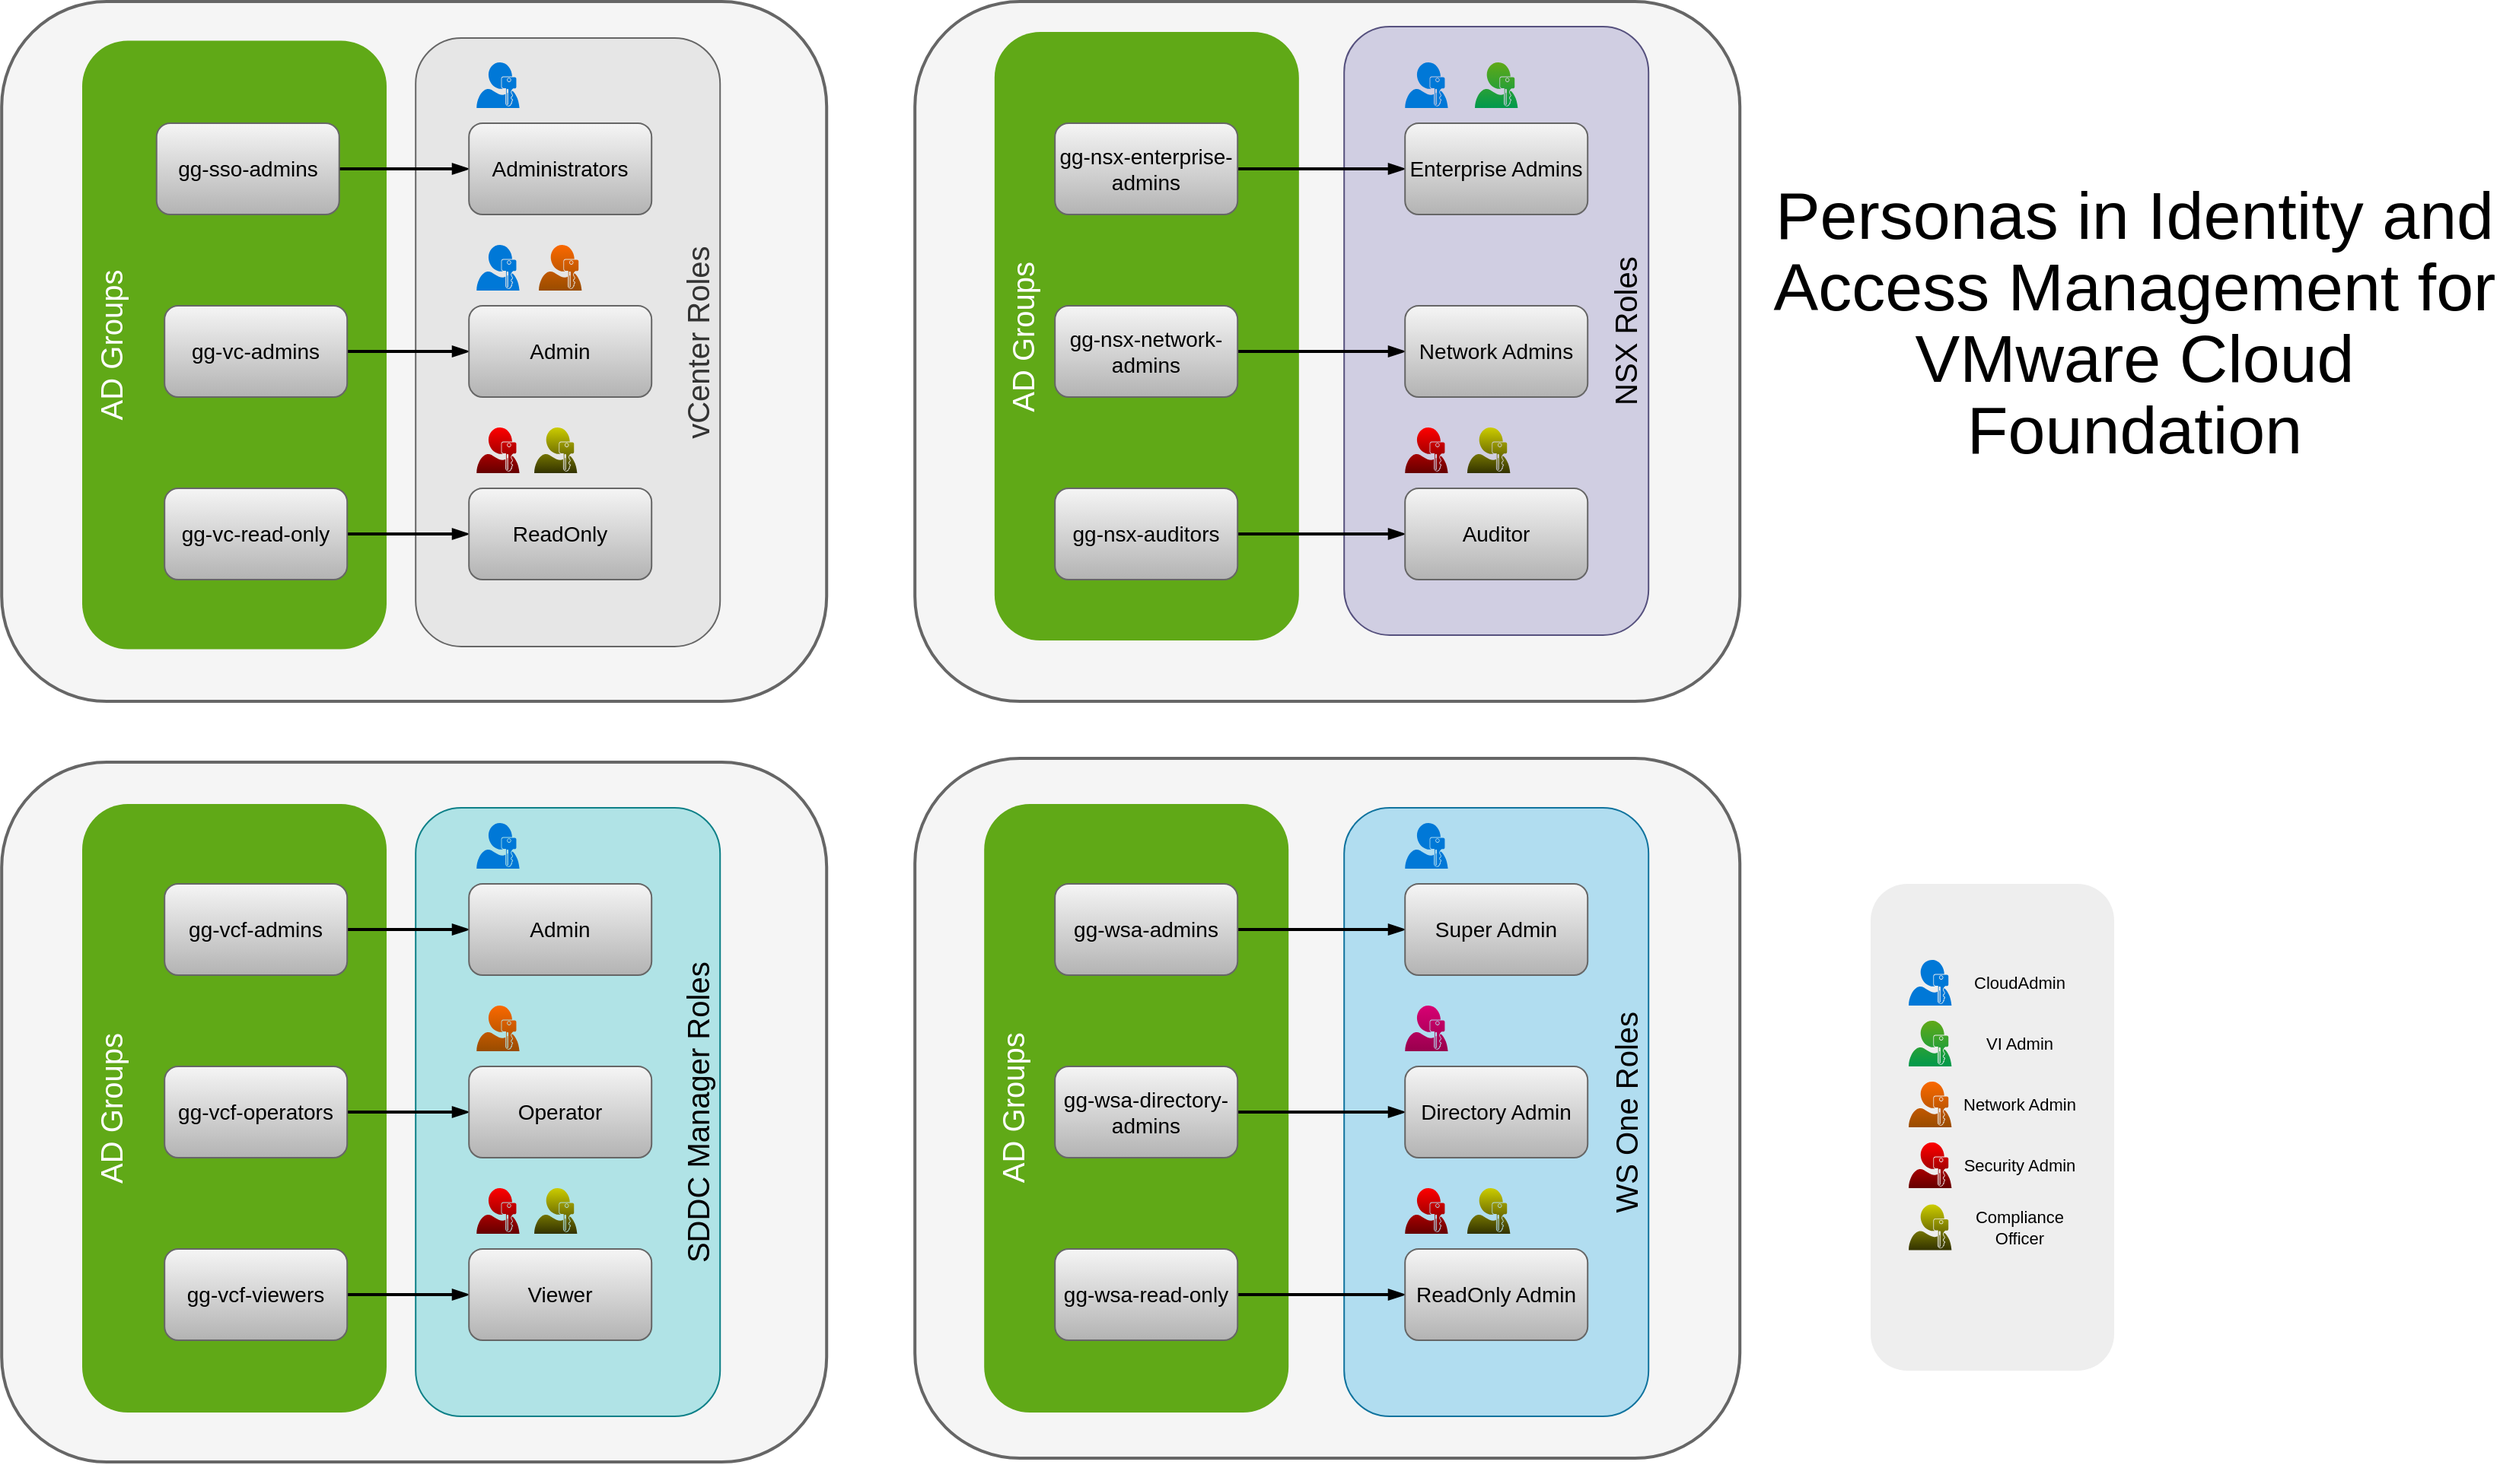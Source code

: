 <mxfile version="21.7.2" type="device">
  <diagram name="Page-1" id="Tzj40o2FrFfwRl1cICiR">
    <mxGraphModel dx="3107" dy="1645" grid="1" gridSize="10" guides="1" tooltips="1" connect="1" arrows="1" fold="1" page="1" pageScale="1" pageWidth="850" pageHeight="1100" math="0" shadow="0">
      <root>
        <mxCell id="0" />
        <mxCell id="1" parent="0" />
        <mxCell id="ZLiErKg_-uw5K33S-qdF-89" value="" style="rounded=1;whiteSpace=wrap;html=1;fontFamily=Helvetica;fontSize=11;fillColor=#eeeeee;strokeColor=none;" vertex="1" parent="1">
          <mxGeometry x="1275" y="660" width="160" height="320" as="geometry" />
        </mxCell>
        <mxCell id="ZLiErKg_-uw5K33S-qdF-22" value="" style="rounded=1;whiteSpace=wrap;html=1;fillColor=#f5f5f5;strokeColor=#666666;fontColor=#333333;strokeWidth=2;fontSize=14;" vertex="1" parent="1">
          <mxGeometry x="647.1" y="577.5" width="542" height="460" as="geometry" />
        </mxCell>
        <mxCell id="ZLiErKg_-uw5K33S-qdF-73" value="AD Groups" style="text;html=1;strokeColor=none;fillColor=#60a917;align=center;verticalAlign=top;whiteSpace=wrap;rounded=1;fontSize=20;fontFamily=Helvetica;fontColor=#ffffff;rotation=-90;" vertex="1" parent="1">
          <mxGeometry x="592.6" y="707.5" width="400" height="200" as="geometry" />
        </mxCell>
        <mxCell id="ZLiErKg_-uw5K33S-qdF-74" value="WS One Roles" style="text;html=1;align=center;verticalAlign=bottom;whiteSpace=wrap;rounded=1;fontSize=20;fontFamily=Helvetica;rotation=-90;fillColor=#b1ddf0;strokeColor=#10739e;" vertex="1" parent="1">
          <mxGeometry x="829.1" y="710" width="400" height="200" as="geometry" />
        </mxCell>
        <mxCell id="ZLiErKg_-uw5K33S-qdF-8" value="" style="rounded=1;whiteSpace=wrap;html=1;fillColor=#f5f5f5;strokeColor=#666666;fontColor=#333333;strokeWidth=2;fontSize=14;" vertex="1" parent="1">
          <mxGeometry x="47.1" y="580" width="542" height="460" as="geometry" />
        </mxCell>
        <mxCell id="ZLiErKg_-uw5K33S-qdF-71" value="AD Groups" style="text;html=1;strokeColor=none;fillColor=#60a917;align=center;verticalAlign=top;whiteSpace=wrap;rounded=1;fontSize=20;fontFamily=Helvetica;fontColor=#ffffff;rotation=-90;" vertex="1" parent="1">
          <mxGeometry y="707.5" width="400" height="200" as="geometry" />
        </mxCell>
        <mxCell id="ZLiErKg_-uw5K33S-qdF-72" value="SDDC Manager Roles" style="text;html=1;align=center;verticalAlign=bottom;whiteSpace=wrap;rounded=1;fontSize=20;fontFamily=Helvetica;rotation=-90;fillColor=#b0e3e6;strokeColor=#0e8088;" vertex="1" parent="1">
          <mxGeometry x="219.1" y="710" width="400" height="200" as="geometry" />
        </mxCell>
        <mxCell id="ZLiErKg_-uw5K33S-qdF-15" value="" style="rounded=1;whiteSpace=wrap;html=1;fillColor=#f5f5f5;strokeColor=#666666;fontColor=#333333;strokeWidth=2;fontSize=14;" vertex="1" parent="1">
          <mxGeometry x="647.1" y="80" width="542" height="460" as="geometry" />
        </mxCell>
        <mxCell id="ZLiErKg_-uw5K33S-qdF-69" value="NSX Roles" style="text;html=1;align=center;verticalAlign=bottom;whiteSpace=wrap;rounded=1;fontSize=20;fontFamily=Helvetica;rotation=-90;fillColor=#d0cee2;strokeColor=#56517e;" vertex="1" parent="1">
          <mxGeometry x="829.1" y="196.46" width="400" height="200" as="geometry" />
        </mxCell>
        <mxCell id="ZLiErKg_-uw5K33S-qdF-70" value="AD Groups" style="text;html=1;strokeColor=none;fillColor=#60a917;align=center;verticalAlign=top;whiteSpace=wrap;rounded=1;fontSize=20;fontFamily=Helvetica;fontColor=#ffffff;rotation=-90;" vertex="1" parent="1">
          <mxGeometry x="599.42" y="200" width="400" height="200" as="geometry" />
        </mxCell>
        <mxCell id="ZLiErKg_-uw5K33S-qdF-7" value="" style="rounded=1;whiteSpace=wrap;html=1;fillColor=#f5f5f5;strokeColor=#666666;fontColor=#333333;strokeWidth=2;fontSize=14;" vertex="1" parent="1">
          <mxGeometry x="47.1" y="80" width="542" height="460" as="geometry" />
        </mxCell>
        <mxCell id="ZLiErKg_-uw5K33S-qdF-68" value="vCenter Roles" style="text;html=1;align=center;verticalAlign=bottom;whiteSpace=wrap;rounded=1;fontSize=20;fontFamily=Helvetica;rotation=-90;fillColor=#E6E6E6;fontColor=#333333;strokeColor=#666666;" vertex="1" parent="1">
          <mxGeometry x="219.1" y="203.96" width="400" height="200" as="geometry" />
        </mxCell>
        <mxCell id="ZLiErKg_-uw5K33S-qdF-67" value="AD Groups" style="text;html=1;strokeColor=none;fillColor=#60a917;align=center;verticalAlign=top;whiteSpace=wrap;rounded=1;fontSize=20;fontFamily=Helvetica;fontColor=#ffffff;rotation=-90;" vertex="1" parent="1">
          <mxGeometry y="205.73" width="400" height="200" as="geometry" />
        </mxCell>
        <mxCell id="ZLiErKg_-uw5K33S-qdF-51" value="" style="edgeStyle=orthogonalEdgeStyle;rounded=0;orthogonalLoop=1;jettySize=auto;html=1;endArrow=blockThin;endFill=1;strokeWidth=2;" edge="1" parent="1" source="ZLiErKg_-uw5K33S-qdF-1" target="ZLiErKg_-uw5K33S-qdF-2">
          <mxGeometry relative="1" as="geometry" />
        </mxCell>
        <mxCell id="ZLiErKg_-uw5K33S-qdF-1" value="&lt;font style=&quot;font-size: 14px;&quot;&gt;gg-sso-admins&lt;/font&gt;" style="rounded=1;whiteSpace=wrap;html=1;fillColor=#f5f5f5;strokeColor=#666666;gradientColor=#b3b3b3;fontSize=14;" vertex="1" parent="1">
          <mxGeometry x="148.875" y="160" width="120" height="60" as="geometry" />
        </mxCell>
        <mxCell id="ZLiErKg_-uw5K33S-qdF-2" value="&lt;font style=&quot;font-size: 14px;&quot;&gt;Administrators&lt;/font&gt;" style="rounded=1;whiteSpace=wrap;html=1;fillColor=#f5f5f5;strokeColor=#666666;gradientColor=#b3b3b3;fontSize=14;" vertex="1" parent="1">
          <mxGeometry x="354.1" y="160" width="120" height="60" as="geometry" />
        </mxCell>
        <mxCell id="ZLiErKg_-uw5K33S-qdF-52" value="" style="edgeStyle=orthogonalEdgeStyle;shape=connector;rounded=0;orthogonalLoop=1;jettySize=auto;html=1;labelBackgroundColor=default;strokeColor=default;strokeWidth=2;fontFamily=Helvetica;fontSize=11;fontColor=default;endArrow=blockThin;endFill=1;" edge="1" parent="1" source="ZLiErKg_-uw5K33S-qdF-3" target="ZLiErKg_-uw5K33S-qdF-5">
          <mxGeometry relative="1" as="geometry" />
        </mxCell>
        <mxCell id="ZLiErKg_-uw5K33S-qdF-3" value="gg-vc-admins" style="rounded=1;whiteSpace=wrap;html=1;fillColor=#f5f5f5;strokeColor=#666666;fontSize=14;gradientColor=#b3b3b3;" vertex="1" parent="1">
          <mxGeometry x="154.1" y="280" width="120" height="60" as="geometry" />
        </mxCell>
        <mxCell id="ZLiErKg_-uw5K33S-qdF-53" value="" style="edgeStyle=orthogonalEdgeStyle;shape=connector;rounded=0;orthogonalLoop=1;jettySize=auto;html=1;labelBackgroundColor=default;strokeColor=default;strokeWidth=2;fontFamily=Helvetica;fontSize=11;fontColor=default;endArrow=blockThin;endFill=1;" edge="1" parent="1" source="ZLiErKg_-uw5K33S-qdF-4" target="ZLiErKg_-uw5K33S-qdF-6">
          <mxGeometry relative="1" as="geometry" />
        </mxCell>
        <mxCell id="ZLiErKg_-uw5K33S-qdF-4" value="gg-vc-read-only" style="rounded=1;whiteSpace=wrap;html=1;fillColor=#f5f5f5;strokeColor=#666666;fontSize=14;gradientColor=#b3b3b3;" vertex="1" parent="1">
          <mxGeometry x="154.1" y="400" width="120" height="60" as="geometry" />
        </mxCell>
        <mxCell id="ZLiErKg_-uw5K33S-qdF-5" value="Admin" style="rounded=1;whiteSpace=wrap;html=1;fillColor=#f5f5f5;strokeColor=#666666;fontSize=14;gradientColor=#b3b3b3;" vertex="1" parent="1">
          <mxGeometry x="354.1" y="280" width="120" height="60" as="geometry" />
        </mxCell>
        <mxCell id="ZLiErKg_-uw5K33S-qdF-6" value="ReadOnly" style="rounded=1;whiteSpace=wrap;html=1;fillColor=#f5f5f5;strokeColor=#666666;fontSize=14;gradientColor=#b3b3b3;" vertex="1" parent="1">
          <mxGeometry x="354.1" y="400" width="120" height="60" as="geometry" />
        </mxCell>
        <mxCell id="ZLiErKg_-uw5K33S-qdF-59" value="" style="edgeStyle=orthogonalEdgeStyle;shape=connector;rounded=0;orthogonalLoop=1;jettySize=auto;html=1;labelBackgroundColor=default;strokeColor=default;strokeWidth=2;fontFamily=Helvetica;fontSize=11;fontColor=default;endArrow=blockThin;endFill=1;" edge="1" parent="1" source="ZLiErKg_-uw5K33S-qdF-9" target="ZLiErKg_-uw5K33S-qdF-12">
          <mxGeometry relative="1" as="geometry" />
        </mxCell>
        <mxCell id="ZLiErKg_-uw5K33S-qdF-9" value="gg-vcf-viewers" style="rounded=1;whiteSpace=wrap;html=1;fillColor=#f5f5f5;strokeColor=#666666;fontSize=14;gradientColor=#b3b3b3;" vertex="1" parent="1">
          <mxGeometry x="154.1" y="900" width="120" height="60" as="geometry" />
        </mxCell>
        <mxCell id="ZLiErKg_-uw5K33S-qdF-58" value="" style="edgeStyle=orthogonalEdgeStyle;shape=connector;rounded=0;orthogonalLoop=1;jettySize=auto;html=1;labelBackgroundColor=default;strokeColor=default;strokeWidth=2;fontFamily=Helvetica;fontSize=11;fontColor=default;endArrow=blockThin;endFill=1;" edge="1" parent="1" source="ZLiErKg_-uw5K33S-qdF-10" target="ZLiErKg_-uw5K33S-qdF-13">
          <mxGeometry relative="1" as="geometry" />
        </mxCell>
        <mxCell id="ZLiErKg_-uw5K33S-qdF-10" value="gg-vcf-operators" style="rounded=1;whiteSpace=wrap;html=1;fillColor=#f5f5f5;strokeColor=#666666;fontSize=14;gradientColor=#b3b3b3;" vertex="1" parent="1">
          <mxGeometry x="154.1" y="780" width="120" height="60" as="geometry" />
        </mxCell>
        <mxCell id="ZLiErKg_-uw5K33S-qdF-57" value="" style="edgeStyle=orthogonalEdgeStyle;shape=connector;rounded=0;orthogonalLoop=1;jettySize=auto;html=1;labelBackgroundColor=default;strokeColor=default;strokeWidth=2;fontFamily=Helvetica;fontSize=11;fontColor=default;endArrow=blockThin;endFill=1;" edge="1" parent="1" source="ZLiErKg_-uw5K33S-qdF-11" target="ZLiErKg_-uw5K33S-qdF-14">
          <mxGeometry relative="1" as="geometry" />
        </mxCell>
        <mxCell id="ZLiErKg_-uw5K33S-qdF-11" value="&lt;font style=&quot;font-size: 14px;&quot;&gt;gg-vcf-admins&lt;/font&gt;" style="rounded=1;whiteSpace=wrap;html=1;fillColor=#f5f5f5;strokeColor=#666666;gradientColor=#b3b3b3;fontSize=14;" vertex="1" parent="1">
          <mxGeometry x="154.1" y="660" width="120" height="60" as="geometry" />
        </mxCell>
        <mxCell id="ZLiErKg_-uw5K33S-qdF-12" value="Viewer" style="rounded=1;whiteSpace=wrap;html=1;fillColor=#f5f5f5;strokeColor=#666666;fontSize=14;gradientColor=#b3b3b3;" vertex="1" parent="1">
          <mxGeometry x="354.1" y="900" width="120" height="60" as="geometry" />
        </mxCell>
        <mxCell id="ZLiErKg_-uw5K33S-qdF-13" value="Operator" style="rounded=1;whiteSpace=wrap;html=1;fillColor=#f5f5f5;strokeColor=#666666;fontSize=14;gradientColor=#b3b3b3;" vertex="1" parent="1">
          <mxGeometry x="354.1" y="780" width="120" height="60" as="geometry" />
        </mxCell>
        <mxCell id="ZLiErKg_-uw5K33S-qdF-14" value="&lt;span style=&quot;font-size: 14px;&quot;&gt;Admin&lt;/span&gt;" style="rounded=1;whiteSpace=wrap;html=1;fillColor=#f5f5f5;strokeColor=#666666;gradientColor=#b3b3b3;fontSize=14;" vertex="1" parent="1">
          <mxGeometry x="354.1" y="660" width="120" height="60" as="geometry" />
        </mxCell>
        <mxCell id="ZLiErKg_-uw5K33S-qdF-54" value="" style="edgeStyle=orthogonalEdgeStyle;shape=connector;rounded=0;orthogonalLoop=1;jettySize=auto;html=1;labelBackgroundColor=default;strokeColor=default;strokeWidth=2;fontFamily=Helvetica;fontSize=11;fontColor=default;endArrow=blockThin;endFill=1;" edge="1" parent="1" source="ZLiErKg_-uw5K33S-qdF-16" target="ZLiErKg_-uw5K33S-qdF-19">
          <mxGeometry relative="1" as="geometry" />
        </mxCell>
        <mxCell id="ZLiErKg_-uw5K33S-qdF-16" value="&lt;font style=&quot;font-size: 14px;&quot;&gt;gg-nsx-enterprise-admins&lt;/font&gt;" style="rounded=1;whiteSpace=wrap;html=1;fillColor=#f5f5f5;strokeColor=#666666;gradientColor=#b3b3b3;fontSize=14;" vertex="1" parent="1">
          <mxGeometry x="739.1" y="160" width="120" height="60" as="geometry" />
        </mxCell>
        <mxCell id="ZLiErKg_-uw5K33S-qdF-55" value="" style="edgeStyle=orthogonalEdgeStyle;shape=connector;rounded=0;orthogonalLoop=1;jettySize=auto;html=1;labelBackgroundColor=default;strokeColor=default;strokeWidth=2;fontFamily=Helvetica;fontSize=11;fontColor=default;endArrow=blockThin;endFill=1;" edge="1" parent="1" source="ZLiErKg_-uw5K33S-qdF-17" target="ZLiErKg_-uw5K33S-qdF-20">
          <mxGeometry relative="1" as="geometry" />
        </mxCell>
        <mxCell id="ZLiErKg_-uw5K33S-qdF-17" value="gg-nsx-network-admins" style="rounded=1;whiteSpace=wrap;html=1;fillColor=#f5f5f5;strokeColor=#666666;fontSize=14;gradientColor=#b3b3b3;" vertex="1" parent="1">
          <mxGeometry x="739.1" y="280" width="120" height="60" as="geometry" />
        </mxCell>
        <mxCell id="ZLiErKg_-uw5K33S-qdF-56" value="" style="edgeStyle=orthogonalEdgeStyle;shape=connector;rounded=0;orthogonalLoop=1;jettySize=auto;html=1;labelBackgroundColor=default;strokeColor=default;strokeWidth=2;fontFamily=Helvetica;fontSize=11;fontColor=default;endArrow=blockThin;endFill=1;" edge="1" parent="1" source="ZLiErKg_-uw5K33S-qdF-18" target="ZLiErKg_-uw5K33S-qdF-21">
          <mxGeometry relative="1" as="geometry" />
        </mxCell>
        <mxCell id="ZLiErKg_-uw5K33S-qdF-18" value="gg-nsx-auditors" style="rounded=1;whiteSpace=wrap;html=1;fillColor=#f5f5f5;strokeColor=#666666;fontSize=14;gradientColor=#b3b3b3;" vertex="1" parent="1">
          <mxGeometry x="739.1" y="400" width="120" height="60" as="geometry" />
        </mxCell>
        <mxCell id="ZLiErKg_-uw5K33S-qdF-19" value="Enterprise Admins" style="rounded=1;whiteSpace=wrap;html=1;fillColor=#f5f5f5;strokeColor=#666666;gradientColor=#b3b3b3;fontSize=14;" vertex="1" parent="1">
          <mxGeometry x="969.1" y="160" width="120" height="60" as="geometry" />
        </mxCell>
        <mxCell id="ZLiErKg_-uw5K33S-qdF-20" value="Network Admins" style="rounded=1;whiteSpace=wrap;html=1;fillColor=#f5f5f5;strokeColor=#666666;fontSize=14;gradientColor=#b3b3b3;" vertex="1" parent="1">
          <mxGeometry x="969.1" y="280" width="120" height="60" as="geometry" />
        </mxCell>
        <mxCell id="ZLiErKg_-uw5K33S-qdF-21" value="Auditor" style="rounded=1;whiteSpace=wrap;html=1;fillColor=#f5f5f5;strokeColor=#666666;fontSize=14;gradientColor=#b3b3b3;" vertex="1" parent="1">
          <mxGeometry x="969.1" y="400" width="120" height="60" as="geometry" />
        </mxCell>
        <mxCell id="ZLiErKg_-uw5K33S-qdF-60" value="" style="edgeStyle=orthogonalEdgeStyle;shape=connector;rounded=0;orthogonalLoop=1;jettySize=auto;html=1;labelBackgroundColor=default;strokeColor=default;strokeWidth=2;fontFamily=Helvetica;fontSize=11;fontColor=default;endArrow=blockThin;endFill=1;" edge="1" parent="1" source="ZLiErKg_-uw5K33S-qdF-23" target="ZLiErKg_-uw5K33S-qdF-26">
          <mxGeometry relative="1" as="geometry" />
        </mxCell>
        <mxCell id="ZLiErKg_-uw5K33S-qdF-23" value="gg-wsa-admins" style="rounded=1;whiteSpace=wrap;html=1;fillColor=#f5f5f5;strokeColor=#666666;gradientColor=#b3b3b3;fontSize=14;" vertex="1" parent="1">
          <mxGeometry x="739.1" y="660" width="120" height="60" as="geometry" />
        </mxCell>
        <mxCell id="ZLiErKg_-uw5K33S-qdF-61" value="" style="edgeStyle=orthogonalEdgeStyle;shape=connector;rounded=0;orthogonalLoop=1;jettySize=auto;html=1;labelBackgroundColor=default;strokeColor=default;strokeWidth=2;fontFamily=Helvetica;fontSize=11;fontColor=default;endArrow=blockThin;endFill=1;" edge="1" parent="1" source="ZLiErKg_-uw5K33S-qdF-24" target="ZLiErKg_-uw5K33S-qdF-27">
          <mxGeometry relative="1" as="geometry" />
        </mxCell>
        <mxCell id="ZLiErKg_-uw5K33S-qdF-24" value="gg-wsa-directory-admins" style="rounded=1;whiteSpace=wrap;html=1;fillColor=#f5f5f5;strokeColor=#666666;fontSize=14;gradientColor=#b3b3b3;" vertex="1" parent="1">
          <mxGeometry x="739.1" y="780" width="120" height="60" as="geometry" />
        </mxCell>
        <mxCell id="ZLiErKg_-uw5K33S-qdF-62" value="" style="edgeStyle=orthogonalEdgeStyle;shape=connector;rounded=0;orthogonalLoop=1;jettySize=auto;html=1;labelBackgroundColor=default;strokeColor=default;strokeWidth=2;fontFamily=Helvetica;fontSize=11;fontColor=default;endArrow=blockThin;endFill=1;" edge="1" parent="1" source="ZLiErKg_-uw5K33S-qdF-25" target="ZLiErKg_-uw5K33S-qdF-28">
          <mxGeometry relative="1" as="geometry" />
        </mxCell>
        <mxCell id="ZLiErKg_-uw5K33S-qdF-25" value="gg-wsa-read-only" style="rounded=1;whiteSpace=wrap;html=1;fillColor=#f5f5f5;strokeColor=#666666;fontSize=14;gradientColor=#b3b3b3;" vertex="1" parent="1">
          <mxGeometry x="739.1" y="900" width="120" height="60" as="geometry" />
        </mxCell>
        <mxCell id="ZLiErKg_-uw5K33S-qdF-26" value="Super Admin" style="rounded=1;whiteSpace=wrap;html=1;fillColor=#f5f5f5;strokeColor=#666666;gradientColor=#b3b3b3;fontSize=14;" vertex="1" parent="1">
          <mxGeometry x="969.1" y="660" width="120" height="60" as="geometry" />
        </mxCell>
        <mxCell id="ZLiErKg_-uw5K33S-qdF-27" value="Directory Admin" style="rounded=1;whiteSpace=wrap;html=1;fillColor=#f5f5f5;strokeColor=#666666;fontSize=14;gradientColor=#b3b3b3;" vertex="1" parent="1">
          <mxGeometry x="969.1" y="780" width="120" height="60" as="geometry" />
        </mxCell>
        <mxCell id="ZLiErKg_-uw5K33S-qdF-28" value="ReadOnly Admin" style="rounded=1;whiteSpace=wrap;html=1;fillColor=#f5f5f5;strokeColor=#666666;fontSize=14;gradientColor=#b3b3b3;" vertex="1" parent="1">
          <mxGeometry x="969.1" y="900" width="120" height="60" as="geometry" />
        </mxCell>
        <mxCell id="ZLiErKg_-uw5K33S-qdF-30" value="" style="sketch=0;aspect=fixed;pointerEvents=1;shadow=0;dashed=0;html=1;strokeColor=none;labelPosition=center;verticalLabelPosition=bottom;verticalAlign=top;align=center;shape=mxgraph.mscae.enterprise.user_permissions;fillColor=#0078D7;" vertex="1" parent="1">
          <mxGeometry x="359.1" y="120" width="28.2" height="30" as="geometry" />
        </mxCell>
        <mxCell id="ZLiErKg_-uw5K33S-qdF-31" value="" style="sketch=0;aspect=fixed;pointerEvents=1;shadow=0;dashed=0;html=1;strokeColor=none;labelPosition=center;verticalLabelPosition=bottom;verticalAlign=top;align=center;shape=mxgraph.mscae.enterprise.user_permissions;fillColor=#0078D7;" vertex="1" parent="1">
          <mxGeometry x="359.1" y="240" width="28.2" height="30" as="geometry" />
        </mxCell>
        <mxCell id="ZLiErKg_-uw5K33S-qdF-32" value="" style="sketch=0;aspect=fixed;pointerEvents=1;shadow=0;dashed=0;html=1;strokeColor=none;labelPosition=center;verticalLabelPosition=bottom;verticalAlign=top;align=center;shape=mxgraph.mscae.enterprise.user_permissions;fillColor=#0078D7;" vertex="1" parent="1">
          <mxGeometry x="969.1" y="120" width="28.2" height="30" as="geometry" />
        </mxCell>
        <mxCell id="ZLiErKg_-uw5K33S-qdF-34" value="" style="sketch=0;aspect=fixed;pointerEvents=1;shadow=0;dashed=0;html=1;strokeColor=none;labelPosition=center;verticalLabelPosition=bottom;verticalAlign=top;align=center;shape=mxgraph.mscae.enterprise.user_permissions;fillColor=#0078D7;" vertex="1" parent="1">
          <mxGeometry x="359.1" y="620" width="28.2" height="30" as="geometry" />
        </mxCell>
        <mxCell id="ZLiErKg_-uw5K33S-qdF-35" value="" style="sketch=0;aspect=fixed;pointerEvents=1;shadow=0;dashed=0;html=1;strokeColor=none;labelPosition=center;verticalLabelPosition=bottom;verticalAlign=top;align=center;shape=mxgraph.mscae.enterprise.user_permissions;fillColor=#0078D7;" vertex="1" parent="1">
          <mxGeometry x="969.1" y="620" width="28.2" height="30" as="geometry" />
        </mxCell>
        <mxCell id="ZLiErKg_-uw5K33S-qdF-36" value="" style="sketch=0;aspect=fixed;pointerEvents=1;shadow=0;dashed=0;html=1;strokeColor=none;labelPosition=center;verticalLabelPosition=bottom;verticalAlign=top;align=center;shape=mxgraph.mscae.enterprise.user_permissions;fillColor=#fa6800;fontColor=#000000;gradientColor=#994C00;" vertex="1" parent="1">
          <mxGeometry x="400" y="240" width="28.2" height="30" as="geometry" />
        </mxCell>
        <mxCell id="ZLiErKg_-uw5K33S-qdF-37" value="" style="sketch=0;aspect=fixed;pointerEvents=1;shadow=0;dashed=0;html=1;strokeColor=none;labelPosition=center;verticalLabelPosition=bottom;verticalAlign=top;align=center;shape=mxgraph.mscae.enterprise.user_permissions;fillColor=#fa6800;fontColor=#000000;gradientColor=#994C00;" vertex="1" parent="1">
          <mxGeometry x="1300" y="790" width="28.2" height="30" as="geometry" />
        </mxCell>
        <mxCell id="ZLiErKg_-uw5K33S-qdF-38" value="" style="sketch=0;aspect=fixed;pointerEvents=1;shadow=0;dashed=0;html=1;strokeColor=none;labelPosition=center;verticalLabelPosition=bottom;verticalAlign=top;align=center;shape=mxgraph.mscae.enterprise.user_permissions;fillColor=#fa6800;fontColor=#000000;gradientColor=#994C00;" vertex="1" parent="1">
          <mxGeometry x="359.1" y="740" width="28.2" height="30" as="geometry" />
        </mxCell>
        <mxCell id="ZLiErKg_-uw5K33S-qdF-39" value="" style="sketch=0;aspect=fixed;pointerEvents=1;shadow=0;dashed=0;html=1;strokeColor=none;labelPosition=center;verticalLabelPosition=bottom;verticalAlign=top;align=center;shape=mxgraph.mscae.enterprise.user_permissions;fillColor=#60a917;fontColor=#ffffff;gradientColor=#00994D;" vertex="1" parent="1">
          <mxGeometry x="1015" y="120" width="28.2" height="30" as="geometry" />
        </mxCell>
        <mxCell id="ZLiErKg_-uw5K33S-qdF-40" value="" style="sketch=0;aspect=fixed;pointerEvents=1;shadow=0;dashed=0;html=1;strokeColor=none;labelPosition=center;verticalLabelPosition=bottom;verticalAlign=top;align=center;shape=mxgraph.mscae.enterprise.user_permissions;fillColor=#d80073;fontColor=#ffffff;gradientColor=#99004D;" vertex="1" parent="1">
          <mxGeometry x="969.1" y="740" width="28.2" height="30" as="geometry" />
        </mxCell>
        <mxCell id="ZLiErKg_-uw5K33S-qdF-43" value="" style="sketch=0;aspect=fixed;pointerEvents=1;shadow=0;dashed=0;html=1;strokeColor=none;labelPosition=center;verticalLabelPosition=bottom;verticalAlign=top;align=center;shape=mxgraph.mscae.enterprise.user_permissions;fillColor=#ff0000;fontColor=#000000;gradientColor=#660000;" vertex="1" parent="1">
          <mxGeometry x="359.1" y="360" width="28.2" height="30" as="geometry" />
        </mxCell>
        <mxCell id="ZLiErKg_-uw5K33S-qdF-45" value="" style="sketch=0;aspect=fixed;pointerEvents=1;shadow=0;dashed=0;html=1;strokeColor=none;labelPosition=center;verticalLabelPosition=bottom;verticalAlign=top;align=center;shape=mxgraph.mscae.enterprise.user_permissions;fillColor=#ff0000;fontColor=#000000;gradientColor=#660000;" vertex="1" parent="1">
          <mxGeometry x="969.1" y="360" width="28.2" height="30" as="geometry" />
        </mxCell>
        <mxCell id="ZLiErKg_-uw5K33S-qdF-46" value="" style="sketch=0;aspect=fixed;pointerEvents=1;shadow=0;dashed=0;html=1;strokeColor=none;labelPosition=center;verticalLabelPosition=bottom;verticalAlign=top;align=center;shape=mxgraph.mscae.enterprise.user_permissions;fillColor=#ff0000;fontColor=#000000;gradientColor=#660000;" vertex="1" parent="1">
          <mxGeometry x="359.1" y="860" width="28.2" height="30" as="geometry" />
        </mxCell>
        <mxCell id="ZLiErKg_-uw5K33S-qdF-47" value="" style="sketch=0;aspect=fixed;pointerEvents=1;shadow=0;dashed=0;html=1;strokeColor=none;labelPosition=center;verticalLabelPosition=bottom;verticalAlign=top;align=center;shape=mxgraph.mscae.enterprise.user_permissions;fillColor=#ff0000;fontColor=#000000;gradientColor=#660000;" vertex="1" parent="1">
          <mxGeometry x="969.1" y="860" width="28.2" height="30" as="geometry" />
        </mxCell>
        <mxCell id="ZLiErKg_-uw5K33S-qdF-75" value="" style="sketch=0;aspect=fixed;pointerEvents=1;shadow=0;dashed=0;html=1;strokeColor=none;labelPosition=center;verticalLabelPosition=bottom;verticalAlign=top;align=center;shape=mxgraph.mscae.enterprise.user_permissions;fillColor=#0078D7;" vertex="1" parent="1">
          <mxGeometry x="1300" y="710" width="28.2" height="30" as="geometry" />
        </mxCell>
        <mxCell id="ZLiErKg_-uw5K33S-qdF-76" value="" style="sketch=0;aspect=fixed;pointerEvents=1;shadow=0;dashed=0;html=1;strokeColor=none;labelPosition=center;verticalLabelPosition=bottom;verticalAlign=top;align=center;shape=mxgraph.mscae.enterprise.user_permissions;fillColor=#60a917;fontColor=#ffffff;gradientColor=#00994D;" vertex="1" parent="1">
          <mxGeometry x="1300" y="750" width="28.2" height="30" as="geometry" />
        </mxCell>
        <mxCell id="ZLiErKg_-uw5K33S-qdF-78" value="" style="sketch=0;aspect=fixed;pointerEvents=1;shadow=0;dashed=0;html=1;strokeColor=none;labelPosition=center;verticalLabelPosition=bottom;verticalAlign=top;align=center;shape=mxgraph.mscae.enterprise.user_permissions;fillColor=#ff0000;fontColor=#000000;gradientColor=#660000;" vertex="1" parent="1">
          <mxGeometry x="1300" y="830" width="28.2" height="30" as="geometry" />
        </mxCell>
        <mxCell id="ZLiErKg_-uw5K33S-qdF-79" value="VI Admin" style="text;html=1;strokeColor=none;fillColor=none;align=center;verticalAlign=middle;whiteSpace=wrap;rounded=0;fontSize=11;fontFamily=Helvetica;fontColor=default;" vertex="1" parent="1">
          <mxGeometry x="1328.2" y="750" width="90" height="30" as="geometry" />
        </mxCell>
        <mxCell id="ZLiErKg_-uw5K33S-qdF-80" value="CloudAdmin" style="text;html=1;strokeColor=none;fillColor=none;align=center;verticalAlign=middle;whiteSpace=wrap;rounded=0;fontSize=11;fontFamily=Helvetica;fontColor=default;" vertex="1" parent="1">
          <mxGeometry x="1328.2" y="710" width="90" height="30" as="geometry" />
        </mxCell>
        <mxCell id="ZLiErKg_-uw5K33S-qdF-81" value="Security Admin" style="text;html=1;strokeColor=none;fillColor=none;align=center;verticalAlign=middle;whiteSpace=wrap;rounded=0;fontSize=11;fontFamily=Helvetica;fontColor=default;" vertex="1" parent="1">
          <mxGeometry x="1328.2" y="830" width="90" height="30" as="geometry" />
        </mxCell>
        <mxCell id="ZLiErKg_-uw5K33S-qdF-82" value="Network Admin" style="text;html=1;strokeColor=none;fillColor=none;align=center;verticalAlign=middle;whiteSpace=wrap;rounded=0;fontSize=11;fontFamily=Helvetica;fontColor=default;" vertex="1" parent="1">
          <mxGeometry x="1328.2" y="790" width="90" height="30" as="geometry" />
        </mxCell>
        <mxCell id="ZLiErKg_-uw5K33S-qdF-83" value="" style="sketch=0;aspect=fixed;pointerEvents=1;shadow=0;dashed=0;html=1;strokeColor=none;labelPosition=center;verticalLabelPosition=bottom;verticalAlign=top;align=center;shape=mxgraph.mscae.enterprise.user_permissions;fillColor=#CCCC00;fontColor=#000000;gradientColor=#333300;" vertex="1" parent="1">
          <mxGeometry x="1300" y="870.73" width="28.2" height="30" as="geometry" />
        </mxCell>
        <mxCell id="ZLiErKg_-uw5K33S-qdF-84" value="Compliance Officer" style="text;html=1;strokeColor=none;fillColor=none;align=center;verticalAlign=middle;whiteSpace=wrap;rounded=0;fontSize=11;fontFamily=Helvetica;fontColor=default;" vertex="1" parent="1">
          <mxGeometry x="1328.2" y="870.73" width="90" height="30" as="geometry" />
        </mxCell>
        <mxCell id="ZLiErKg_-uw5K33S-qdF-85" value="" style="sketch=0;aspect=fixed;pointerEvents=1;shadow=0;dashed=0;html=1;strokeColor=none;labelPosition=center;verticalLabelPosition=bottom;verticalAlign=top;align=center;shape=mxgraph.mscae.enterprise.user_permissions;fillColor=#CCCC00;fontColor=#000000;gradientColor=#333300;" vertex="1" parent="1">
          <mxGeometry x="397" y="360" width="28.2" height="30" as="geometry" />
        </mxCell>
        <mxCell id="ZLiErKg_-uw5K33S-qdF-86" value="" style="sketch=0;aspect=fixed;pointerEvents=1;shadow=0;dashed=0;html=1;strokeColor=none;labelPosition=center;verticalLabelPosition=bottom;verticalAlign=top;align=center;shape=mxgraph.mscae.enterprise.user_permissions;fillColor=#CCCC00;fontColor=#000000;gradientColor=#333300;" vertex="1" parent="1">
          <mxGeometry x="1010" y="360" width="28.2" height="30" as="geometry" />
        </mxCell>
        <mxCell id="ZLiErKg_-uw5K33S-qdF-87" value="" style="sketch=0;aspect=fixed;pointerEvents=1;shadow=0;dashed=0;html=1;strokeColor=none;labelPosition=center;verticalLabelPosition=bottom;verticalAlign=top;align=center;shape=mxgraph.mscae.enterprise.user_permissions;fillColor=#CCCC00;fontColor=#000000;gradientColor=#333300;" vertex="1" parent="1">
          <mxGeometry x="1010" y="860" width="28.2" height="30" as="geometry" />
        </mxCell>
        <mxCell id="ZLiErKg_-uw5K33S-qdF-88" value="" style="sketch=0;aspect=fixed;pointerEvents=1;shadow=0;dashed=0;html=1;strokeColor=none;labelPosition=center;verticalLabelPosition=bottom;verticalAlign=top;align=center;shape=mxgraph.mscae.enterprise.user_permissions;fillColor=#CCCC00;fontColor=#000000;gradientColor=#333300;" vertex="1" parent="1">
          <mxGeometry x="397" y="860" width="28.2" height="30" as="geometry" />
        </mxCell>
        <mxCell id="ZLiErKg_-uw5K33S-qdF-91" value="&lt;p style=&quot;box-sizing: border-box; margin-top: 0px; margin-bottom: 0px; font-weight: 400; line-height: 36px; font-stretch: normal;&quot;&gt;&lt;font style=&quot;font-size: 44px;&quot;&gt;Personas in Identity and Access Management for VMware Cloud Foundation&lt;/font&gt;&lt;/p&gt;" style="text;html=1;strokeColor=none;fillColor=none;align=center;verticalAlign=middle;whiteSpace=wrap;rounded=0;fontSize=11;fontFamily=Helvetica;fontColor=default;labelBackgroundColor=none;" vertex="1" parent="1">
          <mxGeometry x="1210" y="151.46" width="476.8" height="290" as="geometry" />
        </mxCell>
      </root>
    </mxGraphModel>
  </diagram>
</mxfile>
